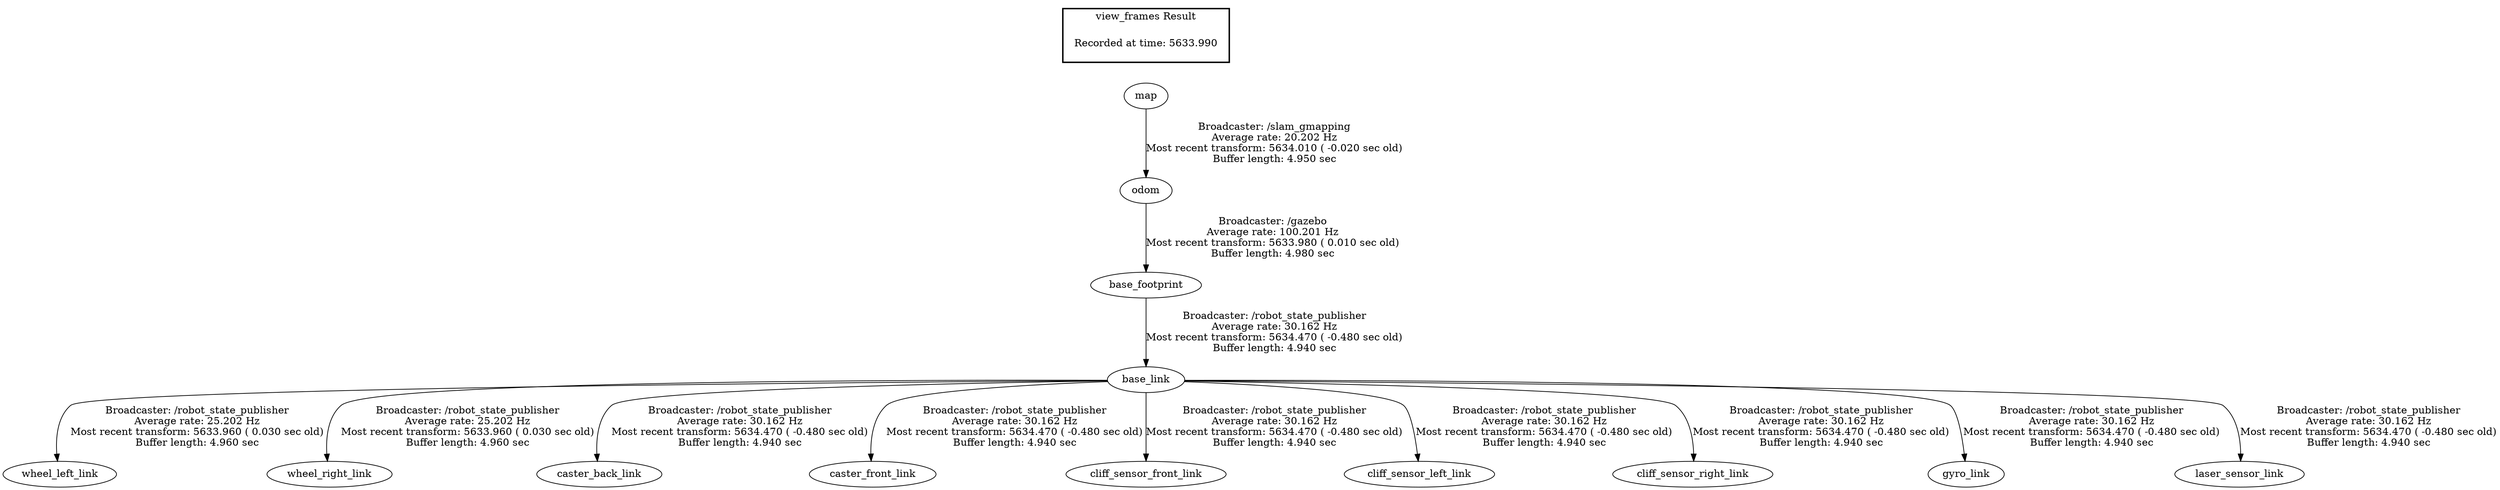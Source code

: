 digraph G {
"odom" -> "base_footprint"[label="Broadcaster: /gazebo\nAverage rate: 100.201 Hz\nMost recent transform: 5633.980 ( 0.010 sec old)\nBuffer length: 4.980 sec\n"];
"map" -> "odom"[label="Broadcaster: /slam_gmapping\nAverage rate: 20.202 Hz\nMost recent transform: 5634.010 ( -0.020 sec old)\nBuffer length: 4.950 sec\n"];
"base_link" -> "wheel_left_link"[label="Broadcaster: /robot_state_publisher\nAverage rate: 25.202 Hz\nMost recent transform: 5633.960 ( 0.030 sec old)\nBuffer length: 4.960 sec\n"];
"base_footprint" -> "base_link"[label="Broadcaster: /robot_state_publisher\nAverage rate: 30.162 Hz\nMost recent transform: 5634.470 ( -0.480 sec old)\nBuffer length: 4.940 sec\n"];
"base_link" -> "wheel_right_link"[label="Broadcaster: /robot_state_publisher\nAverage rate: 25.202 Hz\nMost recent transform: 5633.960 ( 0.030 sec old)\nBuffer length: 4.960 sec\n"];
"base_link" -> "caster_back_link"[label="Broadcaster: /robot_state_publisher\nAverage rate: 30.162 Hz\nMost recent transform: 5634.470 ( -0.480 sec old)\nBuffer length: 4.940 sec\n"];
"base_link" -> "caster_front_link"[label="Broadcaster: /robot_state_publisher\nAverage rate: 30.162 Hz\nMost recent transform: 5634.470 ( -0.480 sec old)\nBuffer length: 4.940 sec\n"];
"base_link" -> "cliff_sensor_front_link"[label="Broadcaster: /robot_state_publisher\nAverage rate: 30.162 Hz\nMost recent transform: 5634.470 ( -0.480 sec old)\nBuffer length: 4.940 sec\n"];
"base_link" -> "cliff_sensor_left_link"[label="Broadcaster: /robot_state_publisher\nAverage rate: 30.162 Hz\nMost recent transform: 5634.470 ( -0.480 sec old)\nBuffer length: 4.940 sec\n"];
"base_link" -> "cliff_sensor_right_link"[label="Broadcaster: /robot_state_publisher\nAverage rate: 30.162 Hz\nMost recent transform: 5634.470 ( -0.480 sec old)\nBuffer length: 4.940 sec\n"];
"base_link" -> "gyro_link"[label="Broadcaster: /robot_state_publisher\nAverage rate: 30.162 Hz\nMost recent transform: 5634.470 ( -0.480 sec old)\nBuffer length: 4.940 sec\n"];
"base_link" -> "laser_sensor_link"[label="Broadcaster: /robot_state_publisher\nAverage rate: 30.162 Hz\nMost recent transform: 5634.470 ( -0.480 sec old)\nBuffer length: 4.940 sec\n"];
edge [style=invis];
 subgraph cluster_legend { style=bold; color=black; label ="view_frames Result";
"Recorded at time: 5633.990"[ shape=plaintext ] ;
 }->"map";
}